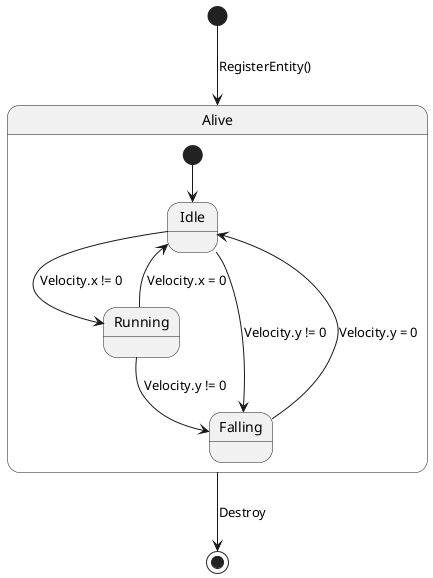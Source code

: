 @startuml

state Alive {
    [*] --> Idle
    Idle --> Running : Velocity.x != 0
    Idle --> Falling : Velocity.y != 0

    Running  --> Idle : Velocity.x = 0
    Falling  --> Idle : Velocity.y = 0
    
    Running  --> Falling : Velocity.y != 0
}
[*] --> Alive : RegisterEntity()
Alive --> [*] : Destroy

@enduml

